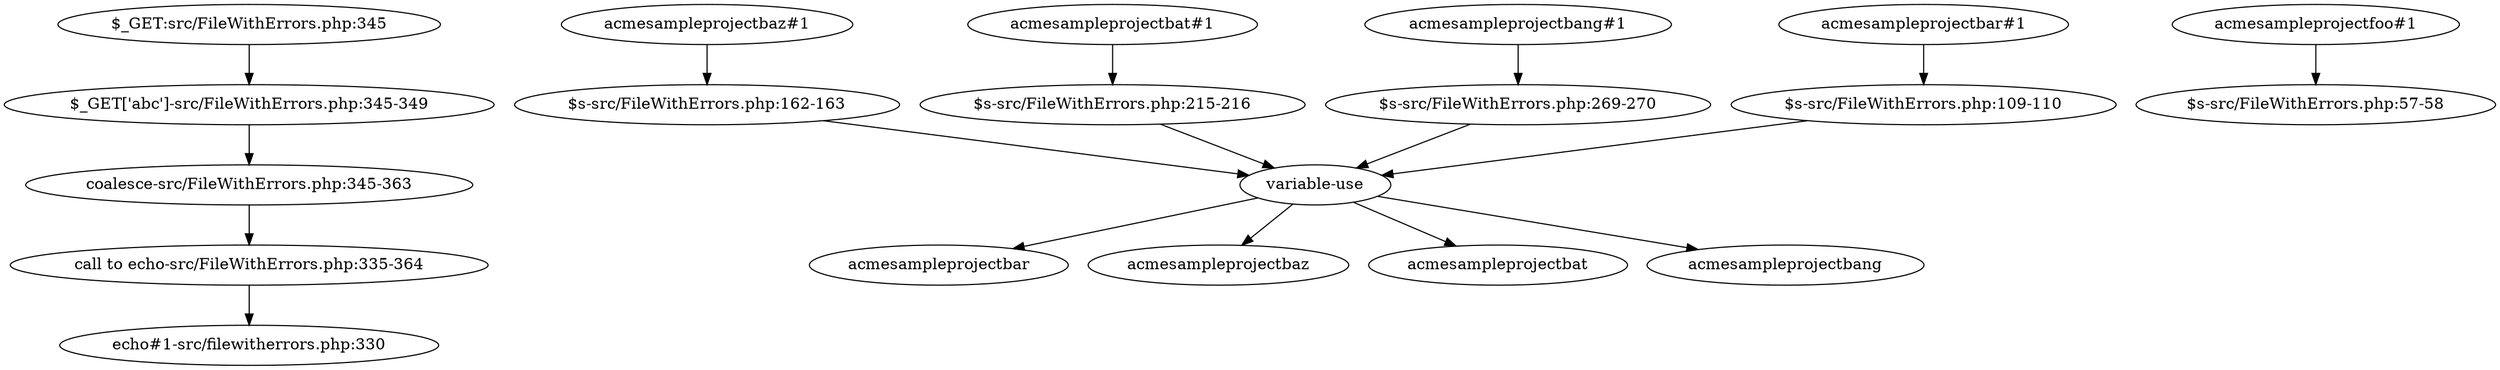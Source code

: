 digraph Taints {
	"$_GET:src/FileWithErrors.php:345" -> "$_GET['abc']-src/FileWithErrors.php:345-349"
	"$_GET['abc']-src/FileWithErrors.php:345-349" -> "coalesce-src/FileWithErrors.php:345-363"
	"$s-src/FileWithErrors.php:109-110" -> "variable-use" -> "acme\sampleproject\bar"
	"$s-src/FileWithErrors.php:162-163" -> "variable-use" -> "acme\sampleproject\baz"
	"$s-src/FileWithErrors.php:215-216" -> "variable-use" -> "acme\sampleproject\bat"
	"$s-src/FileWithErrors.php:269-270" -> "variable-use" -> "acme\sampleproject\bang"
	"acme\sampleproject\bang#1" -> "$s-src/FileWithErrors.php:269-270"
	"acme\sampleproject\bar#1" -> "$s-src/FileWithErrors.php:109-110"
	"acme\sampleproject\bat#1" -> "$s-src/FileWithErrors.php:215-216"
	"acme\sampleproject\baz#1" -> "$s-src/FileWithErrors.php:162-163"
	"acme\sampleproject\foo#1" -> "$s-src/FileWithErrors.php:57-58"
	"call to echo-src/FileWithErrors.php:335-364" -> "echo#1-src/filewitherrors.php:330"
	"coalesce-src/FileWithErrors.php:345-363" -> "call to echo-src/FileWithErrors.php:335-364"
}
